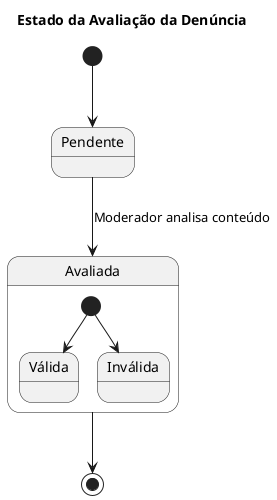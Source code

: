 @startuml
title Estado da Avaliação da Denúncia

[*] --> Pendente
Pendente --> Avaliada : Moderador analisa conteúdo
Avaliada --> [*]

state Avaliada {
  [*] --> Válida
  [*] --> Inválida
}

@enduml
